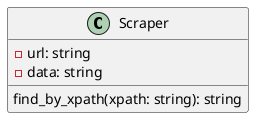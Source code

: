 @startuml class

class Scraper {
    -url: string
    -data: string
    find_by_xpath(xpath: string): string
}




@enduml